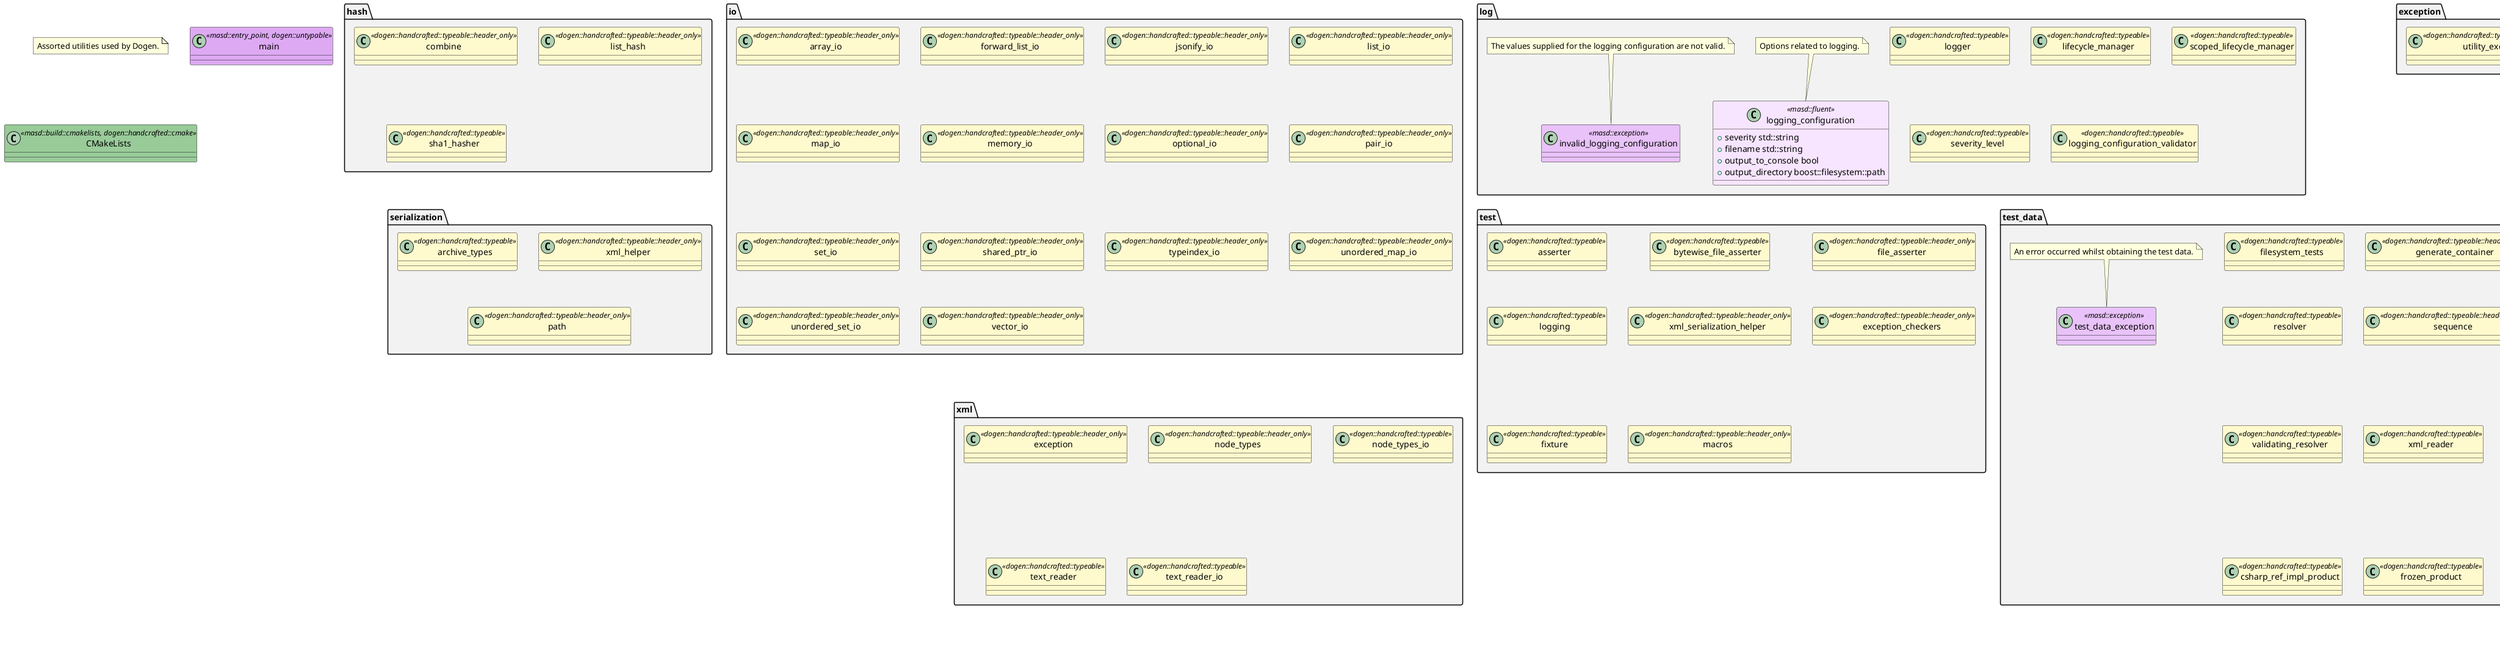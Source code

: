 @startuml
set namespaceSeparator ::
note as N1
Assorted utilities used by Dogen.
end note

namespace exception #F2F2F2 {
        class invalid_enum_value <<dogen::handcrafted::typeable::header_only>> #FFFACD {
        }

        class utility_exception <<dogen::handcrafted::typeable::header_only>> #FFFACD {
        }

}

namespace filesystem #F2F2F2 {
        class file <<dogen::handcrafted::typeable>> #FFFACD {
        }

        class file_not_found <<masd::exception>> #E8C2F8 {
        }

note top of  file_not_found
File was not found.
end note

        class io_error <<masd::exception>> #E8C2F8 {
        }

note top of  io_error
An error occurred whilst performing an IO operation.
end note

        class path <<dogen::handcrafted::typeable>> #FFFACD {
        }

}

namespace hash #F2F2F2 {
        class combine <<dogen::handcrafted::typeable::header_only>> #FFFACD {
        }

        class list_hash <<dogen::handcrafted::typeable::header_only>> #FFFACD {
        }

        class sha1_hasher <<dogen::handcrafted::typeable>> #FFFACD {
        }

}

namespace io #F2F2F2 {
        class array_io <<dogen::handcrafted::typeable::header_only>> #FFFACD {
        }

        class forward_list_io <<dogen::handcrafted::typeable::header_only>> #FFFACD {
        }

        class jsonify_io <<dogen::handcrafted::typeable::header_only>> #FFFACD {
        }

        class list_io <<dogen::handcrafted::typeable::header_only>> #FFFACD {
        }

        class map_io <<dogen::handcrafted::typeable::header_only>> #FFFACD {
        }

        class memory_io <<dogen::handcrafted::typeable::header_only>> #FFFACD {
        }

        class optional_io <<dogen::handcrafted::typeable::header_only>> #FFFACD {
        }

        class pair_io <<dogen::handcrafted::typeable::header_only>> #FFFACD {
        }

        class set_io <<dogen::handcrafted::typeable::header_only>> #FFFACD {
        }

        class shared_ptr_io <<dogen::handcrafted::typeable::header_only>> #FFFACD {
        }

        class typeindex_io <<dogen::handcrafted::typeable::header_only>> #FFFACD {
        }

        class unordered_map_io <<dogen::handcrafted::typeable::header_only>> #FFFACD {
        }

        class unordered_set_io <<dogen::handcrafted::typeable::header_only>> #FFFACD {
        }

        class vector_io <<dogen::handcrafted::typeable::header_only>> #FFFACD {
        }

}

namespace log #F2F2F2 {
        class logger <<dogen::handcrafted::typeable>> #FFFACD {
        }

        class lifecycle_manager <<dogen::handcrafted::typeable>> #FFFACD {
        }

        class scoped_lifecycle_manager <<dogen::handcrafted::typeable>> #FFFACD {
        }

        class severity_level <<dogen::handcrafted::typeable>> #FFFACD {
        }

        class logging_configuration <<masd::fluent>> #F7E5FF {
                +{field} severity std::string
                +{field} filename std::string
                +{field} output_to_console bool
                +{field} output_directory boost::filesystem::path
        }

note top of  logging_configuration
Options related to logging.
end note

        class invalid_logging_configuration <<masd::exception>> #E8C2F8 {
        }

note top of  invalid_logging_configuration
The values supplied for the logging configuration are not valid.
end note

        class logging_configuration_validator <<dogen::handcrafted::typeable>> #FFFACD {
        }

}

namespace serialization #F2F2F2 {
        class archive_types <<dogen::handcrafted::typeable>> #FFFACD {
        }

        class xml_helper <<dogen::handcrafted::typeable::header_only>> #FFFACD {
        }

        class path <<dogen::handcrafted::typeable::header_only>> #FFFACD {
        }

}

namespace string #F2F2F2 {
        class splitter <<dogen::handcrafted::typeable>> #FFFACD {
        }

        class differ <<dogen::handcrafted::typeable>> #FFFACD {
        }

}

namespace test #F2F2F2 {
        class asserter <<dogen::handcrafted::typeable>> #FFFACD {
        }

        class bytewise_file_asserter <<dogen::handcrafted::typeable>> #FFFACD {
        }

        class file_asserter <<dogen::handcrafted::typeable::header_only>> #FFFACD {
        }

        class logging <<dogen::handcrafted::typeable>> #FFFACD {
        }

        class xml_serialization_helper <<dogen::handcrafted::typeable::header_only>> #FFFACD {
        }

        class exception_checkers <<dogen::handcrafted::typeable::header_only>> #FFFACD {
        }

        class fixture <<dogen::handcrafted::typeable>> #FFFACD {
        }

        class macros <<dogen::handcrafted::typeable::header_only>> #FFFACD {
        }

}

namespace test_data #F2F2F2 {
        class filesystem_tests <<dogen::handcrafted::typeable>> #FFFACD {
        }

        class generate_container <<dogen::handcrafted::typeable::header_only>> #FFFACD {
        }

        class generator <<dogen::handcrafted::typeable::header_only>> #FFFACD {
        }

        class northwind <<dogen::handcrafted::typeable>> #FFFACD {
        }

        class resolver <<dogen::handcrafted::typeable>> #FFFACD {
        }

        class sequence <<dogen::handcrafted::typeable::header_only>> #FFFACD {
        }

        class tds_test_good <<dogen::handcrafted::typeable>> #FFFACD {
        }

        class test_data <<dogen::handcrafted::typeable::header_only>> #FFFACD {
        }

        class validating_resolver <<dogen::handcrafted::typeable>> #FFFACD {
        }

        class xml_reader <<dogen::handcrafted::typeable>> #FFFACD {
        }

        class dogen_product <<dogen::handcrafted::typeable>> #FFFACD {
        }

        class cpp_ref_impl_product <<dogen::handcrafted::typeable>> #FFFACD {
        }

        class csharp_ref_impl_product <<dogen::handcrafted::typeable>> #FFFACD {
        }

        class test_data_exception <<masd::exception>> #E8C2F8 {
        }

note top of  test_data_exception
An error occurred whilst obtaining the test data.
end note

        class frozen_product <<dogen::handcrafted::typeable>> #FFFACD {
        }

}

namespace xml #F2F2F2 {
        class exception <<dogen::handcrafted::typeable::header_only>> #FFFACD {
        }

        class node_types <<dogen::handcrafted::typeable::header_only>> #FFFACD {
        }

        class node_types_io <<dogen::handcrafted::typeable>> #FFFACD {
        }

        class text_reader <<dogen::handcrafted::typeable>> #FFFACD {
        }

        class text_reader_io <<dogen::handcrafted::typeable>> #FFFACD {
        }

}

namespace environment #F2F2F2 {
        class environment_exception <<masd::exception>> #E8C2F8 {
        }

note top of  environment_exception
There was an error reading an environment variable.
end note

        class variable_reader <<dogen::handcrafted::typeable>> #FFFACD {
        }

}

namespace formatters #F2F2F2 {
        class formatting_error <<masd::exception>> #E8C2F8 {
        }

note top of  formatting_error
An error has occurred while formatting.
end note

        enum quote_type <<masd::enumeration>> #F2DAFD {
                +{field} single_quote
                +{field} double_quote
        }

note top of  quote_type
Types of quotes that can be used in streaming.
end note

        enum spacing_type <<masd::enumeration>> #F2DAFD {
                +{field} no_space
                +{field} left_space
                +{field} right_space
                +{field} left_and_right_space
        }

        class utility_formatter <<dogen::handcrafted::typeable>> #FFFACD {
        }

        class indent_filter <<dogen::handcrafted::typeable::header_only>> #FFFACD {
        }

        enum comment_style <<masd::enumeration>> #F2DAFD {
                +{field} c_style
                +{field} cpp_style
                +{field} csharp_style
                +{field} shell_style
                +{field} sql_style
                +{field} xml_style
        }

note top of  comment_style
Supported styles of comments.
end note

        class comment_formatter <<dogen::handcrafted::typeable>> #FFFACD {
        }

        class sequence_formatter <<dogen::handcrafted::typeable>> #FFFACD {
        }

        class infix_configuration <<masd::fluent>> #F7E5FF {
                +{field} first std::string
                +{field} not_first std::string
                +{field} not_last std::string
                +{field} last std::string
        }

note top of  infix_configuration
Configuration to use for a given infix in sequence formatter.
end note

}

note top of  formatters
Contains all of the formatting primitives
that are not associated with any particular
model.
end note

class main <<masd::entry_point, dogen::untypable>> #DDA9F3 {
}

class CMakeLists <<masd::build::cmakelists, dogen::handcrafted::cmake>> #99CB99 {
}

@enduml
